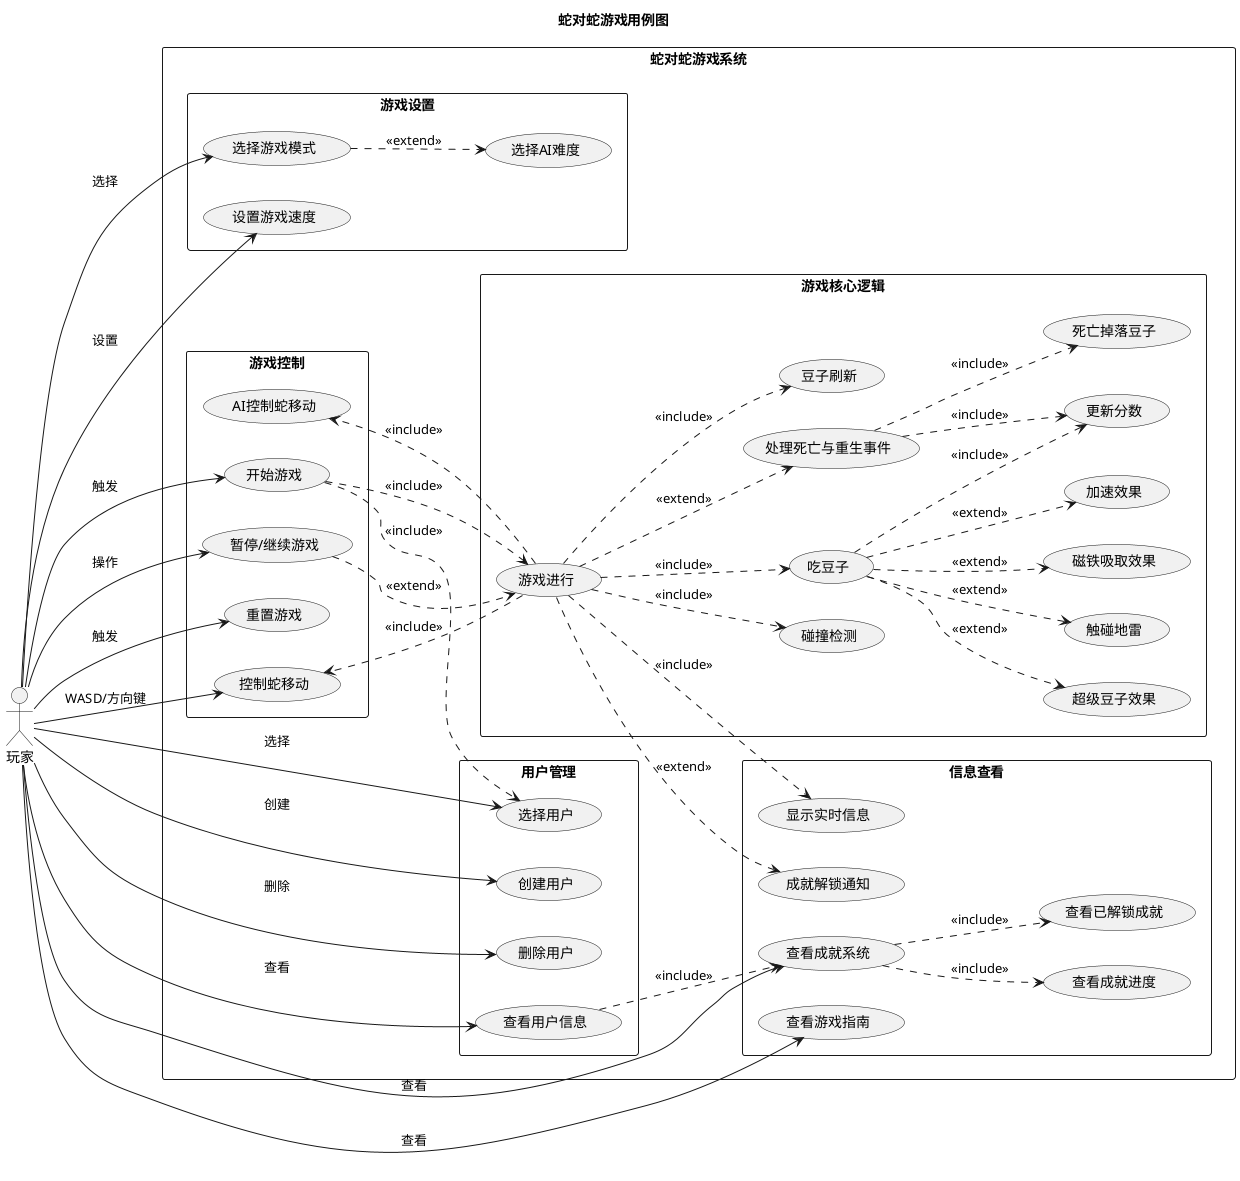 @startuml 蛇对蛇游戏用例图

left to right direction
skinparam packageStyle rectangle

title 蛇对蛇游戏用例图

' 定义参与者
actor "玩家" as Player

rectangle "蛇对蛇游戏系统" {
  
  ' 用户管理
  package "用户管理" {
    usecase "创建用户" as UC0_1
    usecase "选择用户" as UC0_2
    usecase "删除用户" as UC0_3
    usecase "查看用户信息" as UC0_4
  }
  
  ' 游戏设置
  package "游戏设置" {
    usecase "选择游戏模式" as UC1
    usecase "设置游戏速度" as UC2
    usecase "选择AI难度" as UC3
  }
  
  ' 游戏控制
  package "游戏控制" {
    usecase "开始游戏" as UC4
    usecase "暂停/继续游戏" as UC5
    usecase "重置游戏" as UC6
    usecase "控制蛇移动" as UC7
    usecase "AI控制蛇移动" as UC22
  }
  
  ' 游戏核心逻辑
  package "游戏核心逻辑" {
    usecase "游戏进行" as UC8
    usecase "吃豆子" as UC9
    usecase "处理死亡与重生事件" as UC10
    usecase "加速效果" as UC11
    usecase "超级豆子效果" as UC12
    usecase "触碰地雷" as UC13
    usecase "磁铁吸取效果" as UC14
    usecase "豆子刷新" as UC18
    usecase "碰撞检测" as UC19
    usecase "更新分数" as UC20
    usecase "死亡掉落豆子" as UC21
  }
  
  ' 信息查看
  package "信息查看" {
    usecase "显示实时信息" as UC15
    usecase "查看成就系统" as UC16
    usecase "查看已解锁成就" as UC16_1
    usecase "查看成就进度" as UC16_2
    usecase "成就解锁通知" as UC16_3
    usecase "查看游戏指南" as UC17
  }
}

' 玩家与用例的关系
' 用户管理
Player --> UC0_1 : 创建
Player --> UC0_2 : 选择
Player --> UC0_3 : 删除
Player --> UC0_4 : 查看

' 游戏设置与控制
Player --> UC1 : 选择
Player --> UC2 : 设置
Player --> UC4 : 触发
Player --> UC5 : 操作
Player --> UC6 : 触发
Player --> UC7 : WASD/方向键

' 信息查看
Player --> UC16 : 查看
Player --> UC17 : 查看

' 用例之间的关系
UC1 ..> UC3 : <<extend>>

UC4 ..> UC8 : <<include>>
UC5 ..> UC8 : <<extend>>

UC8 ..> UC7 : <<include>>
UC8 ..> UC22 : <<include>>
UC8 ..> UC15 : <<include>>
UC8 ..> UC18 : <<include>>
UC8 ..> UC19 : <<include>>

UC8 ..> UC9 : <<include>>
UC9 ..> UC20 : <<include>>
UC9 ..> UC11 : <<extend>>
UC9 ..> UC12 : <<extend>>
UC9 ..> UC13 : <<extend>>
UC9 ..> UC14 : <<extend>>

UC8 ..> UC10 : <<extend>>
UC10 ..> UC20 : <<include>>
UC10 ..> UC21 : <<include>>

' 成就系统关系
UC16 ..> UC16_1 : <<include>>
UC16 ..> UC16_2 : <<include>>
UC8 ..> UC16_3 : <<extend>>

' 用户管理关系
UC4 ..> UC0_2 : <<include>>
UC0_4 ..> UC16 : <<include>>

@enduml